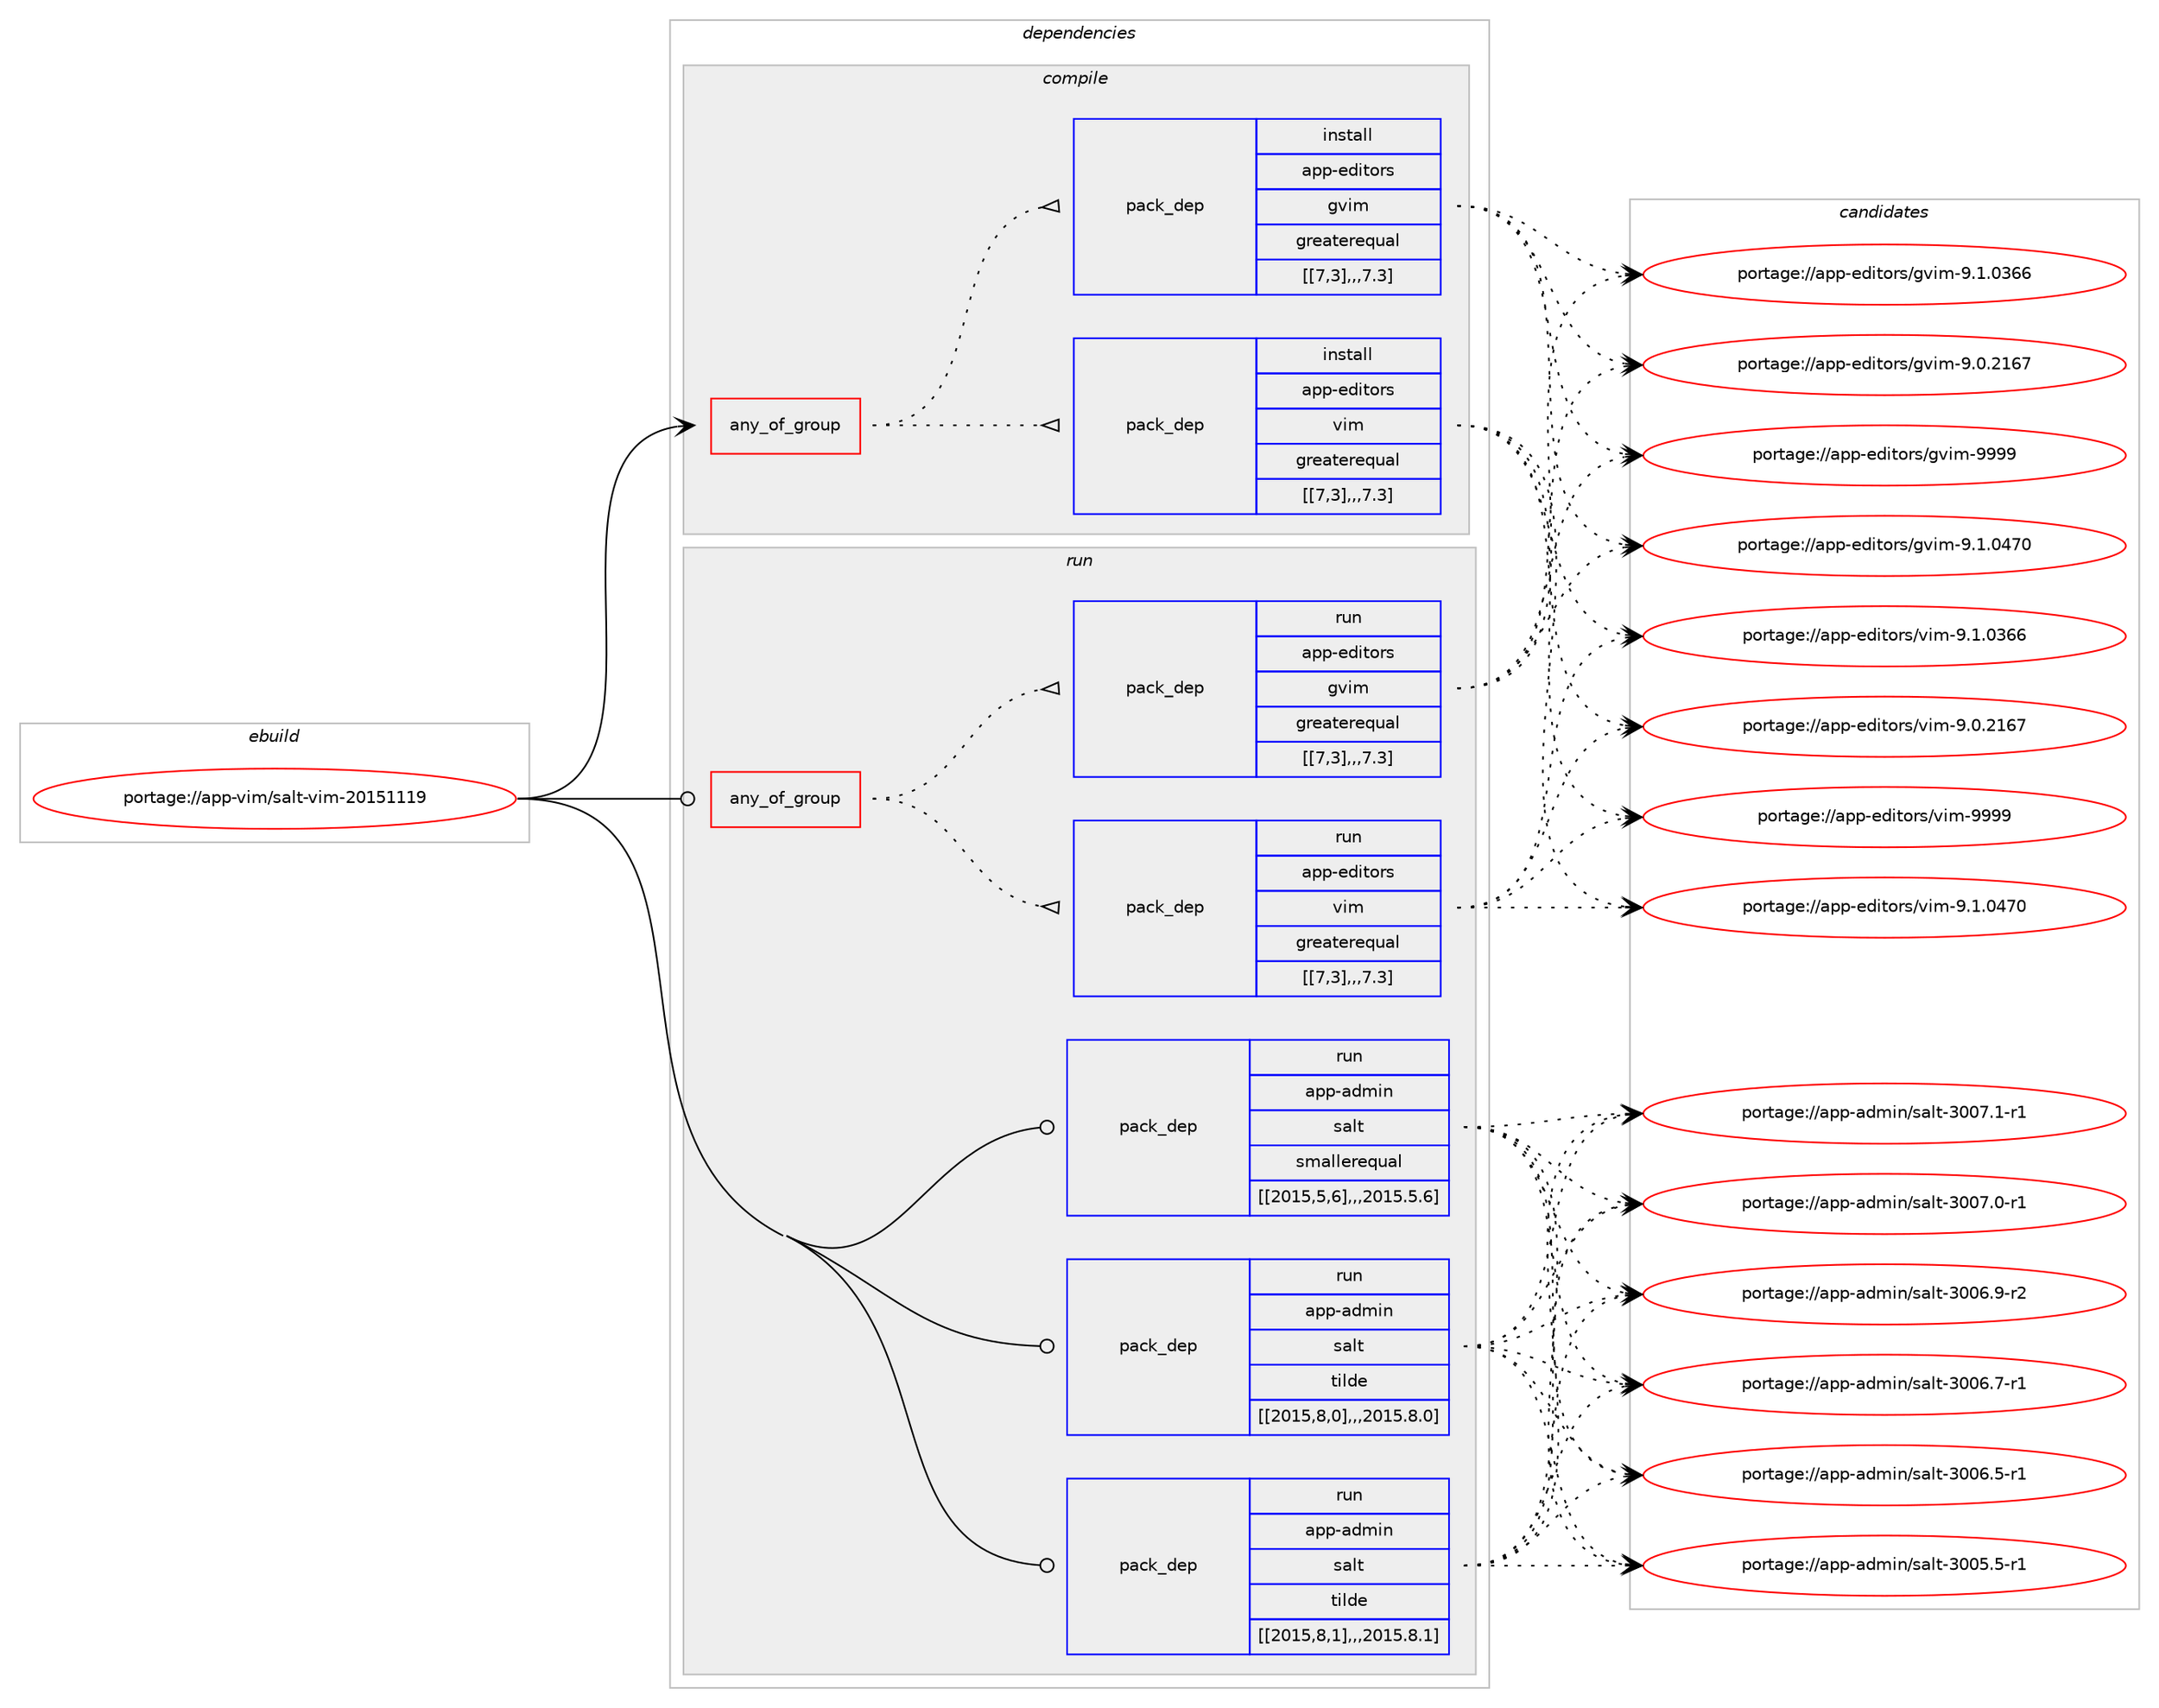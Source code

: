 digraph prolog {

# *************
# Graph options
# *************

newrank=true;
concentrate=true;
compound=true;
graph [rankdir=LR,fontname=Helvetica,fontsize=10,ranksep=1.5];#, ranksep=2.5, nodesep=0.2];
edge  [arrowhead=vee];
node  [fontname=Helvetica,fontsize=10];

# **********
# The ebuild
# **********

subgraph cluster_leftcol {
color=gray;
label=<<i>ebuild</i>>;
id [label="portage://app-vim/salt-vim-20151119", color=red, width=4, href="../app-vim/salt-vim-20151119.svg"];
}

# ****************
# The dependencies
# ****************

subgraph cluster_midcol {
color=gray;
label=<<i>dependencies</i>>;
subgraph cluster_compile {
fillcolor="#eeeeee";
style=filled;
label=<<i>compile</i>>;
subgraph any773 {
dependency65118 [label=<<TABLE BORDER="0" CELLBORDER="1" CELLSPACING="0" CELLPADDING="4"><TR><TD CELLPADDING="10">any_of_group</TD></TR></TABLE>>, shape=none, color=red];subgraph pack46488 {
dependency65176 [label=<<TABLE BORDER="0" CELLBORDER="1" CELLSPACING="0" CELLPADDING="4" WIDTH="220"><TR><TD ROWSPAN="6" CELLPADDING="30">pack_dep</TD></TR><TR><TD WIDTH="110">install</TD></TR><TR><TD>app-editors</TD></TR><TR><TD>vim</TD></TR><TR><TD>greaterequal</TD></TR><TR><TD>[[7,3],,,7.3]</TD></TR></TABLE>>, shape=none, color=blue];
}
dependency65118:e -> dependency65176:w [weight=20,style="dotted",arrowhead="oinv"];
subgraph pack46556 {
dependency65230 [label=<<TABLE BORDER="0" CELLBORDER="1" CELLSPACING="0" CELLPADDING="4" WIDTH="220"><TR><TD ROWSPAN="6" CELLPADDING="30">pack_dep</TD></TR><TR><TD WIDTH="110">install</TD></TR><TR><TD>app-editors</TD></TR><TR><TD>gvim</TD></TR><TR><TD>greaterequal</TD></TR><TR><TD>[[7,3],,,7.3]</TD></TR></TABLE>>, shape=none, color=blue];
}
dependency65118:e -> dependency65230:w [weight=20,style="dotted",arrowhead="oinv"];
}
id:e -> dependency65118:w [weight=20,style="solid",arrowhead="vee"];
}
subgraph cluster_compileandrun {
fillcolor="#eeeeee";
style=filled;
label=<<i>compile and run</i>>;
}
subgraph cluster_run {
fillcolor="#eeeeee";
style=filled;
label=<<i>run</i>>;
subgraph any812 {
dependency65265 [label=<<TABLE BORDER="0" CELLBORDER="1" CELLSPACING="0" CELLPADDING="4"><TR><TD CELLPADDING="10">any_of_group</TD></TR></TABLE>>, shape=none, color=red];subgraph pack46581 {
dependency65334 [label=<<TABLE BORDER="0" CELLBORDER="1" CELLSPACING="0" CELLPADDING="4" WIDTH="220"><TR><TD ROWSPAN="6" CELLPADDING="30">pack_dep</TD></TR><TR><TD WIDTH="110">run</TD></TR><TR><TD>app-editors</TD></TR><TR><TD>vim</TD></TR><TR><TD>greaterequal</TD></TR><TR><TD>[[7,3],,,7.3]</TD></TR></TABLE>>, shape=none, color=blue];
}
dependency65265:e -> dependency65334:w [weight=20,style="dotted",arrowhead="oinv"];
subgraph pack46631 {
dependency65343 [label=<<TABLE BORDER="0" CELLBORDER="1" CELLSPACING="0" CELLPADDING="4" WIDTH="220"><TR><TD ROWSPAN="6" CELLPADDING="30">pack_dep</TD></TR><TR><TD WIDTH="110">run</TD></TR><TR><TD>app-editors</TD></TR><TR><TD>gvim</TD></TR><TR><TD>greaterequal</TD></TR><TR><TD>[[7,3],,,7.3]</TD></TR></TABLE>>, shape=none, color=blue];
}
dependency65265:e -> dependency65343:w [weight=20,style="dotted",arrowhead="oinv"];
}
id:e -> dependency65265:w [weight=20,style="solid",arrowhead="odot"];
subgraph pack46660 {
dependency65379 [label=<<TABLE BORDER="0" CELLBORDER="1" CELLSPACING="0" CELLPADDING="4" WIDTH="220"><TR><TD ROWSPAN="6" CELLPADDING="30">pack_dep</TD></TR><TR><TD WIDTH="110">run</TD></TR><TR><TD>app-admin</TD></TR><TR><TD>salt</TD></TR><TR><TD>smallerequal</TD></TR><TR><TD>[[2015,5,6],,,2015.5.6]</TD></TR></TABLE>>, shape=none, color=blue];
}
id:e -> dependency65379:w [weight=20,style="solid",arrowhead="odot"];
subgraph pack46690 {
dependency65448 [label=<<TABLE BORDER="0" CELLBORDER="1" CELLSPACING="0" CELLPADDING="4" WIDTH="220"><TR><TD ROWSPAN="6" CELLPADDING="30">pack_dep</TD></TR><TR><TD WIDTH="110">run</TD></TR><TR><TD>app-admin</TD></TR><TR><TD>salt</TD></TR><TR><TD>tilde</TD></TR><TR><TD>[[2015,8,0],,,2015.8.0]</TD></TR></TABLE>>, shape=none, color=blue];
}
id:e -> dependency65448:w [weight=20,style="solid",arrowhead="odot"];
subgraph pack46712 {
dependency65470 [label=<<TABLE BORDER="0" CELLBORDER="1" CELLSPACING="0" CELLPADDING="4" WIDTH="220"><TR><TD ROWSPAN="6" CELLPADDING="30">pack_dep</TD></TR><TR><TD WIDTH="110">run</TD></TR><TR><TD>app-admin</TD></TR><TR><TD>salt</TD></TR><TR><TD>tilde</TD></TR><TR><TD>[[2015,8,1],,,2015.8.1]</TD></TR></TABLE>>, shape=none, color=blue];
}
id:e -> dependency65470:w [weight=20,style="solid",arrowhead="odot"];
}
}

# **************
# The candidates
# **************

subgraph cluster_choices {
rank=same;
color=gray;
label=<<i>candidates</i>>;

subgraph choice45129 {
color=black;
nodesep=1;
choice9711211245101100105116111114115471181051094557575757 [label="portage://app-editors/vim-9999", color=red, width=4,href="../app-editors/vim-9999.svg"];
choice971121124510110010511611111411547118105109455746494648525548 [label="portage://app-editors/vim-9.1.0470", color=red, width=4,href="../app-editors/vim-9.1.0470.svg"];
choice971121124510110010511611111411547118105109455746494648515454 [label="portage://app-editors/vim-9.1.0366", color=red, width=4,href="../app-editors/vim-9.1.0366.svg"];
choice971121124510110010511611111411547118105109455746484650495455 [label="portage://app-editors/vim-9.0.2167", color=red, width=4,href="../app-editors/vim-9.0.2167.svg"];
dependency65176:e -> choice9711211245101100105116111114115471181051094557575757:w [style=dotted,weight="100"];
dependency65176:e -> choice971121124510110010511611111411547118105109455746494648525548:w [style=dotted,weight="100"];
dependency65176:e -> choice971121124510110010511611111411547118105109455746494648515454:w [style=dotted,weight="100"];
dependency65176:e -> choice971121124510110010511611111411547118105109455746484650495455:w [style=dotted,weight="100"];
}
subgraph choice45134 {
color=black;
nodesep=1;
choice9711211245101100105116111114115471031181051094557575757 [label="portage://app-editors/gvim-9999", color=red, width=4,href="../app-editors/gvim-9999.svg"];
choice971121124510110010511611111411547103118105109455746494648525548 [label="portage://app-editors/gvim-9.1.0470", color=red, width=4,href="../app-editors/gvim-9.1.0470.svg"];
choice971121124510110010511611111411547103118105109455746494648515454 [label="portage://app-editors/gvim-9.1.0366", color=red, width=4,href="../app-editors/gvim-9.1.0366.svg"];
choice971121124510110010511611111411547103118105109455746484650495455 [label="portage://app-editors/gvim-9.0.2167", color=red, width=4,href="../app-editors/gvim-9.0.2167.svg"];
dependency65230:e -> choice9711211245101100105116111114115471031181051094557575757:w [style=dotted,weight="100"];
dependency65230:e -> choice971121124510110010511611111411547103118105109455746494648525548:w [style=dotted,weight="100"];
dependency65230:e -> choice971121124510110010511611111411547103118105109455746494648515454:w [style=dotted,weight="100"];
dependency65230:e -> choice971121124510110010511611111411547103118105109455746484650495455:w [style=dotted,weight="100"];
}
subgraph choice45172 {
color=black;
nodesep=1;
choice9711211245101100105116111114115471181051094557575757 [label="portage://app-editors/vim-9999", color=red, width=4,href="../app-editors/vim-9999.svg"];
choice971121124510110010511611111411547118105109455746494648525548 [label="portage://app-editors/vim-9.1.0470", color=red, width=4,href="../app-editors/vim-9.1.0470.svg"];
choice971121124510110010511611111411547118105109455746494648515454 [label="portage://app-editors/vim-9.1.0366", color=red, width=4,href="../app-editors/vim-9.1.0366.svg"];
choice971121124510110010511611111411547118105109455746484650495455 [label="portage://app-editors/vim-9.0.2167", color=red, width=4,href="../app-editors/vim-9.0.2167.svg"];
dependency65334:e -> choice9711211245101100105116111114115471181051094557575757:w [style=dotted,weight="100"];
dependency65334:e -> choice971121124510110010511611111411547118105109455746494648525548:w [style=dotted,weight="100"];
dependency65334:e -> choice971121124510110010511611111411547118105109455746494648515454:w [style=dotted,weight="100"];
dependency65334:e -> choice971121124510110010511611111411547118105109455746484650495455:w [style=dotted,weight="100"];
}
subgraph choice45179 {
color=black;
nodesep=1;
choice9711211245101100105116111114115471031181051094557575757 [label="portage://app-editors/gvim-9999", color=red, width=4,href="../app-editors/gvim-9999.svg"];
choice971121124510110010511611111411547103118105109455746494648525548 [label="portage://app-editors/gvim-9.1.0470", color=red, width=4,href="../app-editors/gvim-9.1.0470.svg"];
choice971121124510110010511611111411547103118105109455746494648515454 [label="portage://app-editors/gvim-9.1.0366", color=red, width=4,href="../app-editors/gvim-9.1.0366.svg"];
choice971121124510110010511611111411547103118105109455746484650495455 [label="portage://app-editors/gvim-9.0.2167", color=red, width=4,href="../app-editors/gvim-9.0.2167.svg"];
dependency65343:e -> choice9711211245101100105116111114115471031181051094557575757:w [style=dotted,weight="100"];
dependency65343:e -> choice971121124510110010511611111411547103118105109455746494648525548:w [style=dotted,weight="100"];
dependency65343:e -> choice971121124510110010511611111411547103118105109455746494648515454:w [style=dotted,weight="100"];
dependency65343:e -> choice971121124510110010511611111411547103118105109455746484650495455:w [style=dotted,weight="100"];
}
subgraph choice45229 {
color=black;
nodesep=1;
choice9711211245971001091051104711597108116455148485546494511449 [label="portage://app-admin/salt-3007.1-r1", color=red, width=4,href="../app-admin/salt-3007.1-r1.svg"];
choice9711211245971001091051104711597108116455148485546484511449 [label="portage://app-admin/salt-3007.0-r1", color=red, width=4,href="../app-admin/salt-3007.0-r1.svg"];
choice9711211245971001091051104711597108116455148485446574511450 [label="portage://app-admin/salt-3006.9-r2", color=red, width=4,href="../app-admin/salt-3006.9-r2.svg"];
choice9711211245971001091051104711597108116455148485446554511449 [label="portage://app-admin/salt-3006.7-r1", color=red, width=4,href="../app-admin/salt-3006.7-r1.svg"];
choice9711211245971001091051104711597108116455148485446534511449 [label="portage://app-admin/salt-3006.5-r1", color=red, width=4,href="../app-admin/salt-3006.5-r1.svg"];
choice9711211245971001091051104711597108116455148485346534511449 [label="portage://app-admin/salt-3005.5-r1", color=red, width=4,href="../app-admin/salt-3005.5-r1.svg"];
dependency65379:e -> choice9711211245971001091051104711597108116455148485546494511449:w [style=dotted,weight="100"];
dependency65379:e -> choice9711211245971001091051104711597108116455148485546484511449:w [style=dotted,weight="100"];
dependency65379:e -> choice9711211245971001091051104711597108116455148485446574511450:w [style=dotted,weight="100"];
dependency65379:e -> choice9711211245971001091051104711597108116455148485446554511449:w [style=dotted,weight="100"];
dependency65379:e -> choice9711211245971001091051104711597108116455148485446534511449:w [style=dotted,weight="100"];
dependency65379:e -> choice9711211245971001091051104711597108116455148485346534511449:w [style=dotted,weight="100"];
}
subgraph choice45236 {
color=black;
nodesep=1;
choice9711211245971001091051104711597108116455148485546494511449 [label="portage://app-admin/salt-3007.1-r1", color=red, width=4,href="../app-admin/salt-3007.1-r1.svg"];
choice9711211245971001091051104711597108116455148485546484511449 [label="portage://app-admin/salt-3007.0-r1", color=red, width=4,href="../app-admin/salt-3007.0-r1.svg"];
choice9711211245971001091051104711597108116455148485446574511450 [label="portage://app-admin/salt-3006.9-r2", color=red, width=4,href="../app-admin/salt-3006.9-r2.svg"];
choice9711211245971001091051104711597108116455148485446554511449 [label="portage://app-admin/salt-3006.7-r1", color=red, width=4,href="../app-admin/salt-3006.7-r1.svg"];
choice9711211245971001091051104711597108116455148485446534511449 [label="portage://app-admin/salt-3006.5-r1", color=red, width=4,href="../app-admin/salt-3006.5-r1.svg"];
choice9711211245971001091051104711597108116455148485346534511449 [label="portage://app-admin/salt-3005.5-r1", color=red, width=4,href="../app-admin/salt-3005.5-r1.svg"];
dependency65448:e -> choice9711211245971001091051104711597108116455148485546494511449:w [style=dotted,weight="100"];
dependency65448:e -> choice9711211245971001091051104711597108116455148485546484511449:w [style=dotted,weight="100"];
dependency65448:e -> choice9711211245971001091051104711597108116455148485446574511450:w [style=dotted,weight="100"];
dependency65448:e -> choice9711211245971001091051104711597108116455148485446554511449:w [style=dotted,weight="100"];
dependency65448:e -> choice9711211245971001091051104711597108116455148485446534511449:w [style=dotted,weight="100"];
dependency65448:e -> choice9711211245971001091051104711597108116455148485346534511449:w [style=dotted,weight="100"];
}
subgraph choice45271 {
color=black;
nodesep=1;
choice9711211245971001091051104711597108116455148485546494511449 [label="portage://app-admin/salt-3007.1-r1", color=red, width=4,href="../app-admin/salt-3007.1-r1.svg"];
choice9711211245971001091051104711597108116455148485546484511449 [label="portage://app-admin/salt-3007.0-r1", color=red, width=4,href="../app-admin/salt-3007.0-r1.svg"];
choice9711211245971001091051104711597108116455148485446574511450 [label="portage://app-admin/salt-3006.9-r2", color=red, width=4,href="../app-admin/salt-3006.9-r2.svg"];
choice9711211245971001091051104711597108116455148485446554511449 [label="portage://app-admin/salt-3006.7-r1", color=red, width=4,href="../app-admin/salt-3006.7-r1.svg"];
choice9711211245971001091051104711597108116455148485446534511449 [label="portage://app-admin/salt-3006.5-r1", color=red, width=4,href="../app-admin/salt-3006.5-r1.svg"];
choice9711211245971001091051104711597108116455148485346534511449 [label="portage://app-admin/salt-3005.5-r1", color=red, width=4,href="../app-admin/salt-3005.5-r1.svg"];
dependency65470:e -> choice9711211245971001091051104711597108116455148485546494511449:w [style=dotted,weight="100"];
dependency65470:e -> choice9711211245971001091051104711597108116455148485546484511449:w [style=dotted,weight="100"];
dependency65470:e -> choice9711211245971001091051104711597108116455148485446574511450:w [style=dotted,weight="100"];
dependency65470:e -> choice9711211245971001091051104711597108116455148485446554511449:w [style=dotted,weight="100"];
dependency65470:e -> choice9711211245971001091051104711597108116455148485446534511449:w [style=dotted,weight="100"];
dependency65470:e -> choice9711211245971001091051104711597108116455148485346534511449:w [style=dotted,weight="100"];
}
}

}
